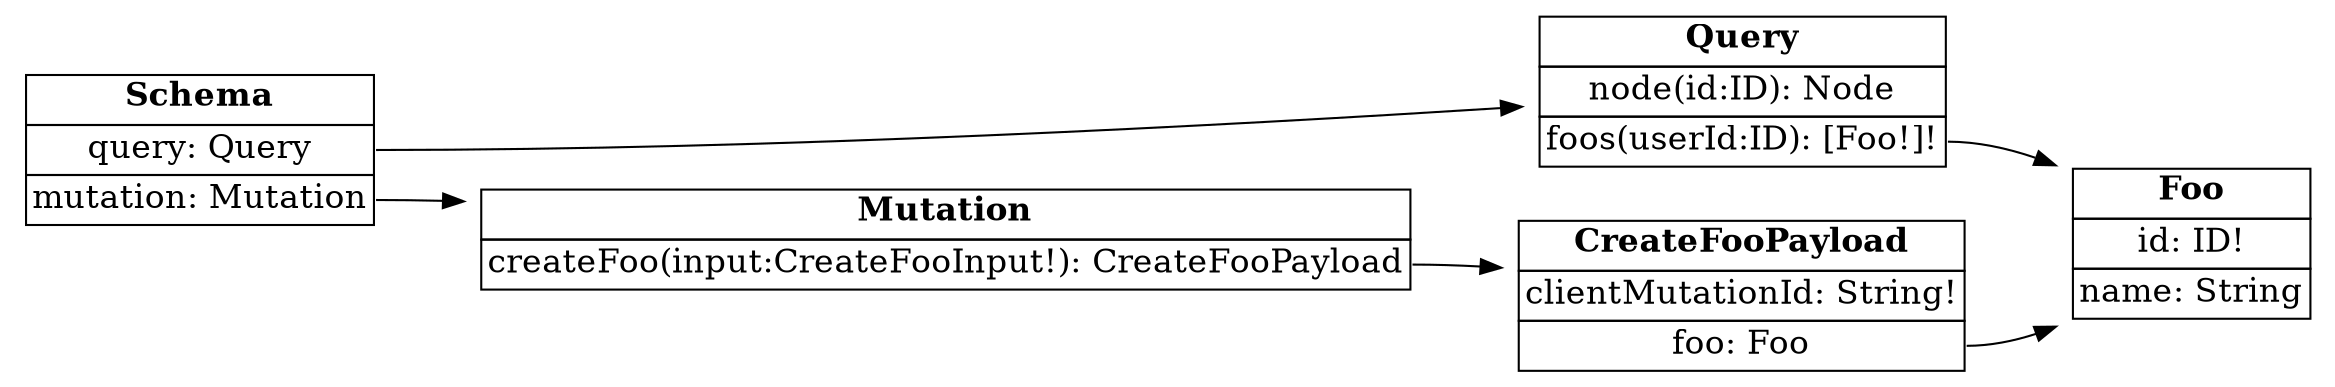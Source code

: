 digraph erd {
graph [
  rankdir = "LR"
];
node [
  fontsize = "16"
  shape = "plaintext"
];
edge [
];
__GraphQLVizSchema__ [label=<<TABLE BORDER="0" CELLBORDER="1" CELLSPACING="0"><TR><TD><B>Schema</B></TD></TR><TR><TD PORT="queryport">query: Query</TD></TR>,<TR><TD PORT="mutationport">mutation: Mutation</TD></TR></TABLE>>];
Query [label=<<TABLE BORDER="0" CELLBORDER="1" CELLSPACING="0"><TR><TD><B>Query</B></TD></TR><TR><TD PORT="nodeport">node(id:ID): Node</TD></TR>,<TR><TD PORT="foosport">foos(userId:ID): [Foo!]!</TD></TR></TABLE>>];
Mutation [label=<<TABLE BORDER="0" CELLBORDER="1" CELLSPACING="0"><TR><TD><B>Mutation</B></TD></TR><TR><TD PORT="createFooport">createFoo(input:CreateFooInput!): CreateFooPayload</TD></TR></TABLE>>];
Foo [label=<<TABLE BORDER="0" CELLBORDER="1" CELLSPACING="0"><TR><TD><B>Foo</B></TD></TR><TR><TD PORT="idport">id: ID!</TD></TR>,<TR><TD PORT="nameport">name: String</TD></TR></TABLE>>];
CreateFooPayload [label=<<TABLE BORDER="0" CELLBORDER="1" CELLSPACING="0"><TR><TD><B>CreateFooPayload</B></TD></TR><TR><TD PORT="clientMutationIdport">clientMutationId: String!</TD></TR>,<TR><TD PORT="fooport">foo: Foo</TD></TR></TABLE>>];

__GraphQLVizSchema__:queryport -> Query
__GraphQLVizSchema__:mutationport -> Mutation
Query:foosport -> Foo
Mutation:createFooport -> CreateFooPayload
CreateFooPayload:fooport -> Foo
}
